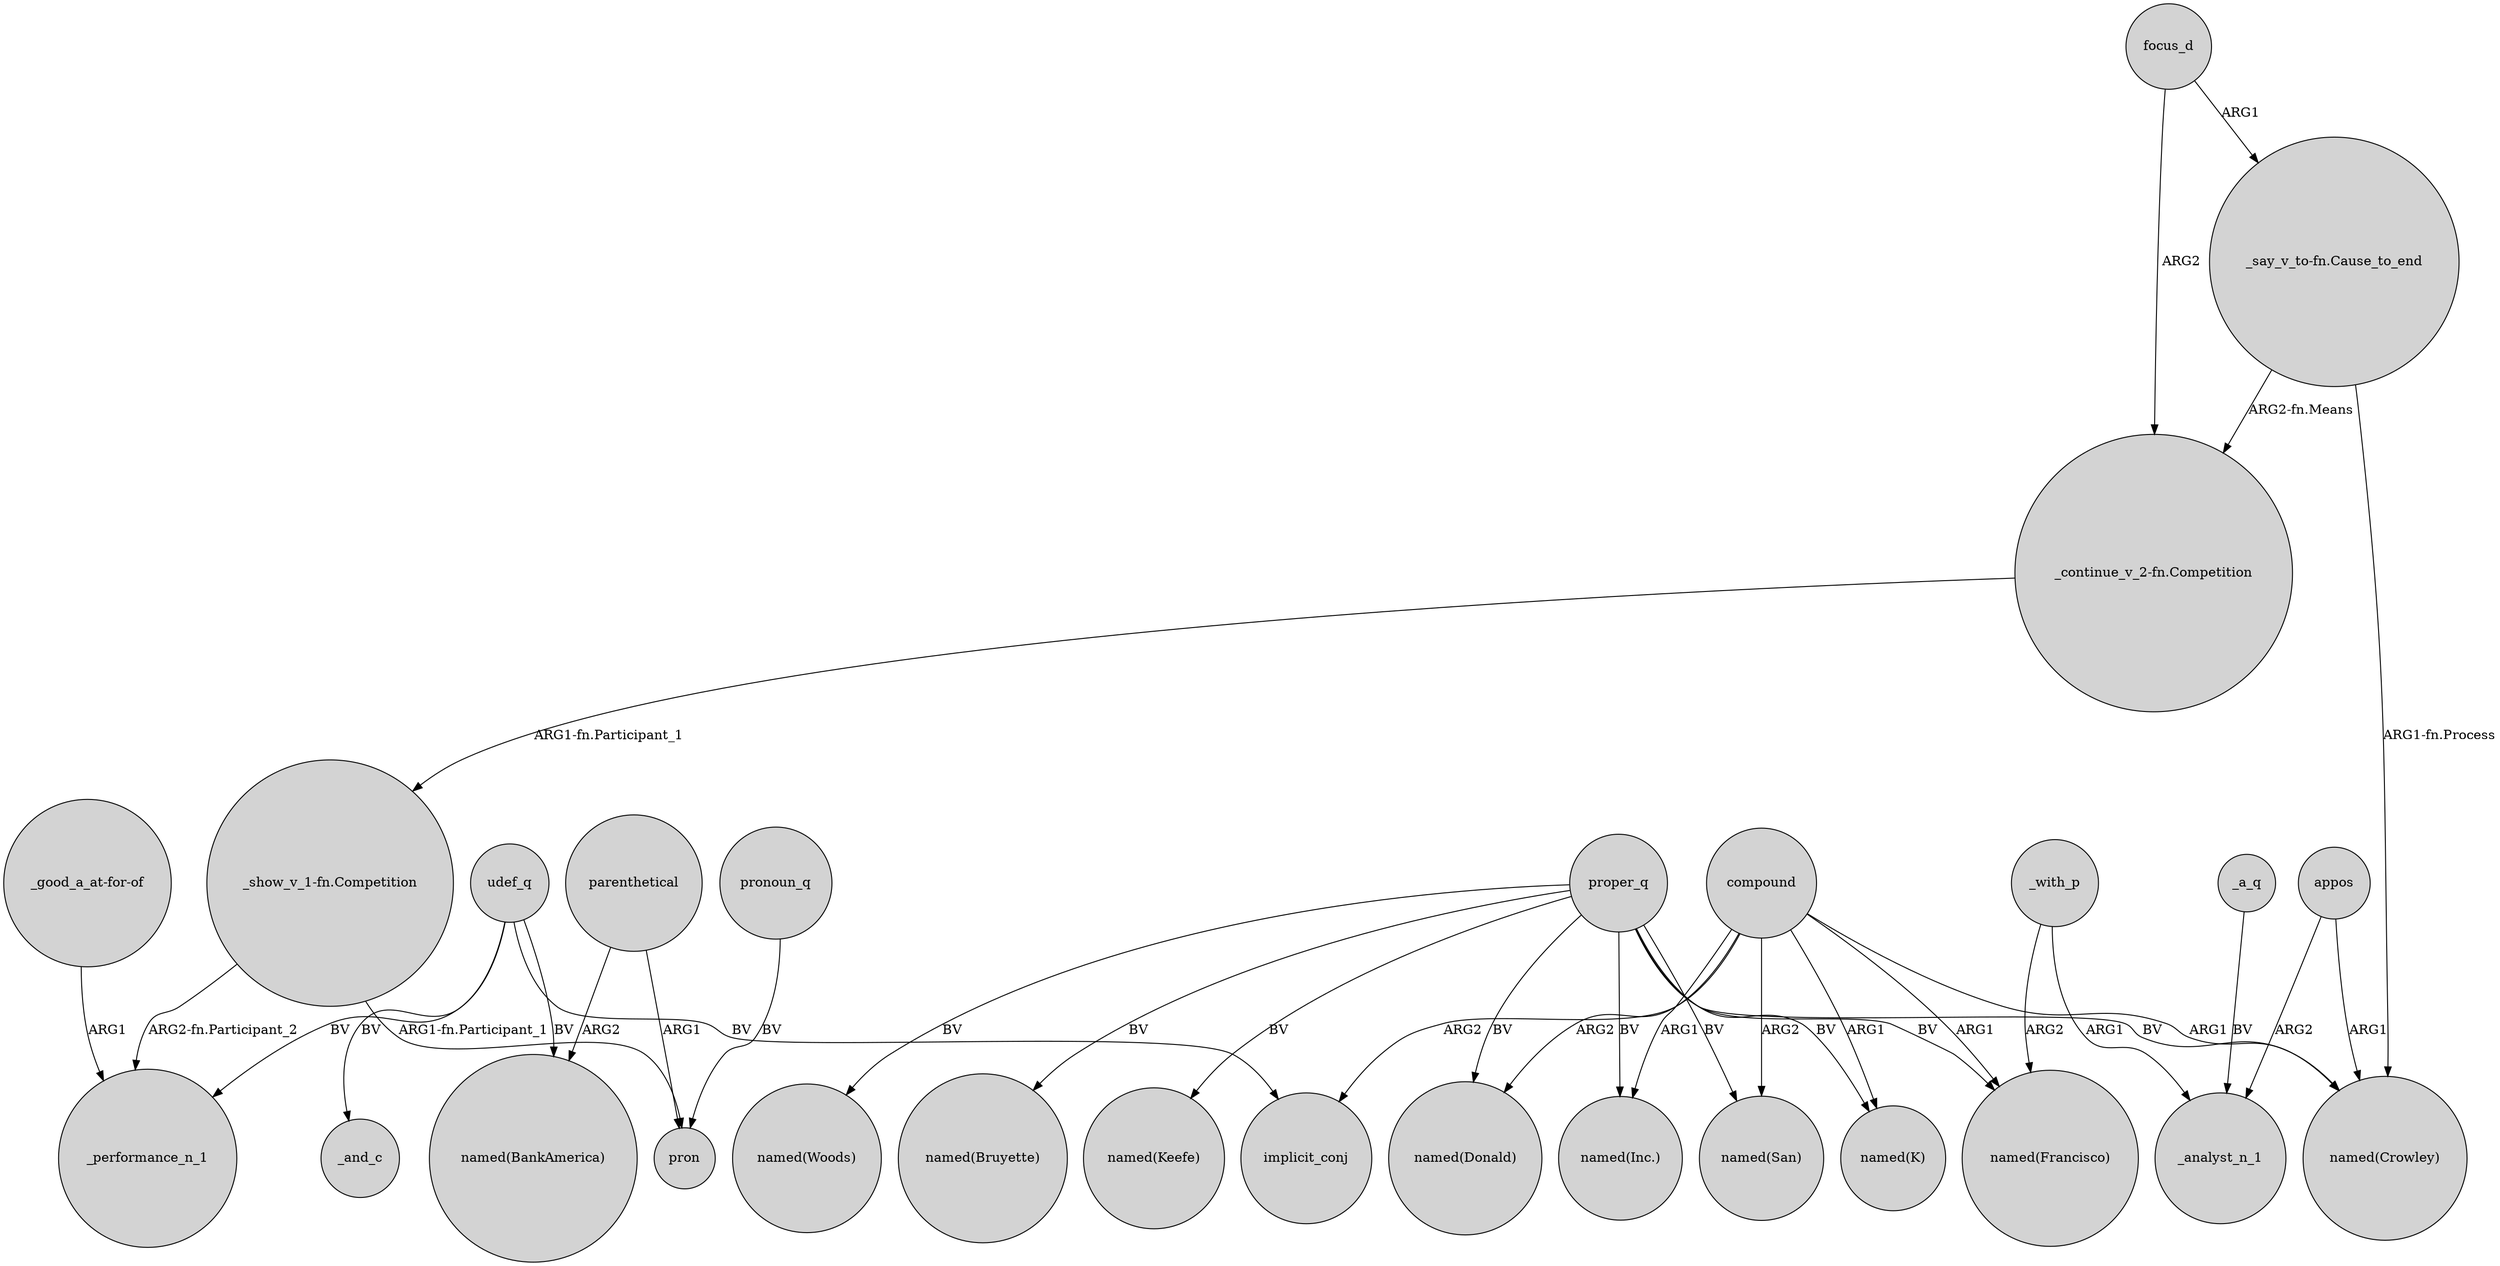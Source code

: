 digraph {
	node [shape=circle style=filled]
	"_show_v_1-fn.Competition" -> _performance_n_1 [label="ARG2-fn.Participant_2"]
	proper_q -> "named(Keefe)" [label=BV]
	udef_q -> "named(BankAmerica)" [label=BV]
	parenthetical -> pron [label=ARG1]
	focus_d -> "_say_v_to-fn.Cause_to_end" [label=ARG1]
	"_continue_v_2-fn.Competition" -> "_show_v_1-fn.Competition" [label="ARG1-fn.Participant_1"]
	udef_q -> _performance_n_1 [label=BV]
	_with_p -> _analyst_n_1 [label=ARG1]
	"_show_v_1-fn.Competition" -> pron [label="ARG1-fn.Participant_1"]
	proper_q -> "named(Woods)" [label=BV]
	parenthetical -> "named(BankAmerica)" [label=ARG2]
	compound -> "named(Donald)" [label=ARG2]
	compound -> "named(K)" [label=ARG1]
	proper_q -> "named(Donald)" [label=BV]
	udef_q -> _and_c [label=BV]
	_with_p -> "named(Francisco)" [label=ARG2]
	proper_q -> "named(Inc.)" [label=BV]
	compound -> implicit_conj [label=ARG2]
	proper_q -> "named(K)" [label=BV]
	_a_q -> _analyst_n_1 [label=BV]
	pronoun_q -> pron [label=BV]
	proper_q -> "named(Crowley)" [label=BV]
	appos -> _analyst_n_1 [label=ARG2]
	proper_q -> "named(Bruyette)" [label=BV]
	"_good_a_at-for-of" -> _performance_n_1 [label=ARG1]
	compound -> "named(Francisco)" [label=ARG1]
	focus_d -> "_continue_v_2-fn.Competition" [label=ARG2]
	compound -> "named(San)" [label=ARG2]
	"_say_v_to-fn.Cause_to_end" -> "named(Crowley)" [label="ARG1-fn.Process"]
	proper_q -> "named(San)" [label=BV]
	compound -> "named(Crowley)" [label=ARG1]
	compound -> "named(Inc.)" [label=ARG1]
	proper_q -> "named(Francisco)" [label=BV]
	"_say_v_to-fn.Cause_to_end" -> "_continue_v_2-fn.Competition" [label="ARG2-fn.Means"]
	appos -> "named(Crowley)" [label=ARG1]
	udef_q -> implicit_conj [label=BV]
}
